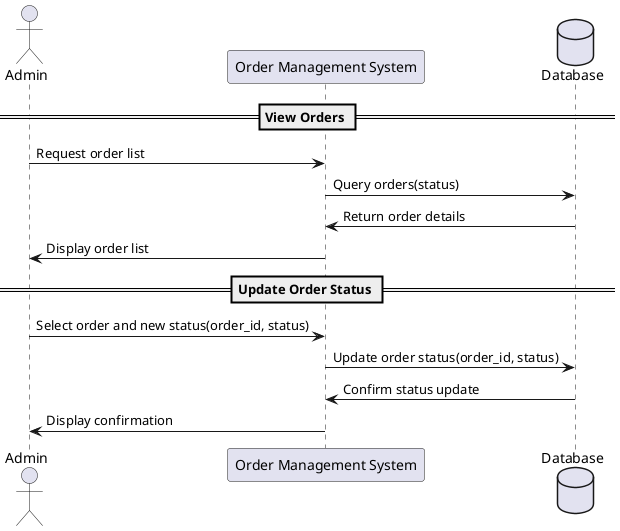 @startuml
actor Admin
participant "Order Management System" as OMS
database "Database" as DB

== View Orders ==
Admin -> OMS : Request order list
OMS -> DB : Query orders(status)
DB -> OMS : Return order details
OMS -> Admin : Display order list

== Update Order Status ==
Admin -> OMS : Select order and new status(order_id, status)
OMS -> DB : Update order status(order_id, status)
DB -> OMS : Confirm status update
OMS -> Admin : Display confirmation
@enduml
